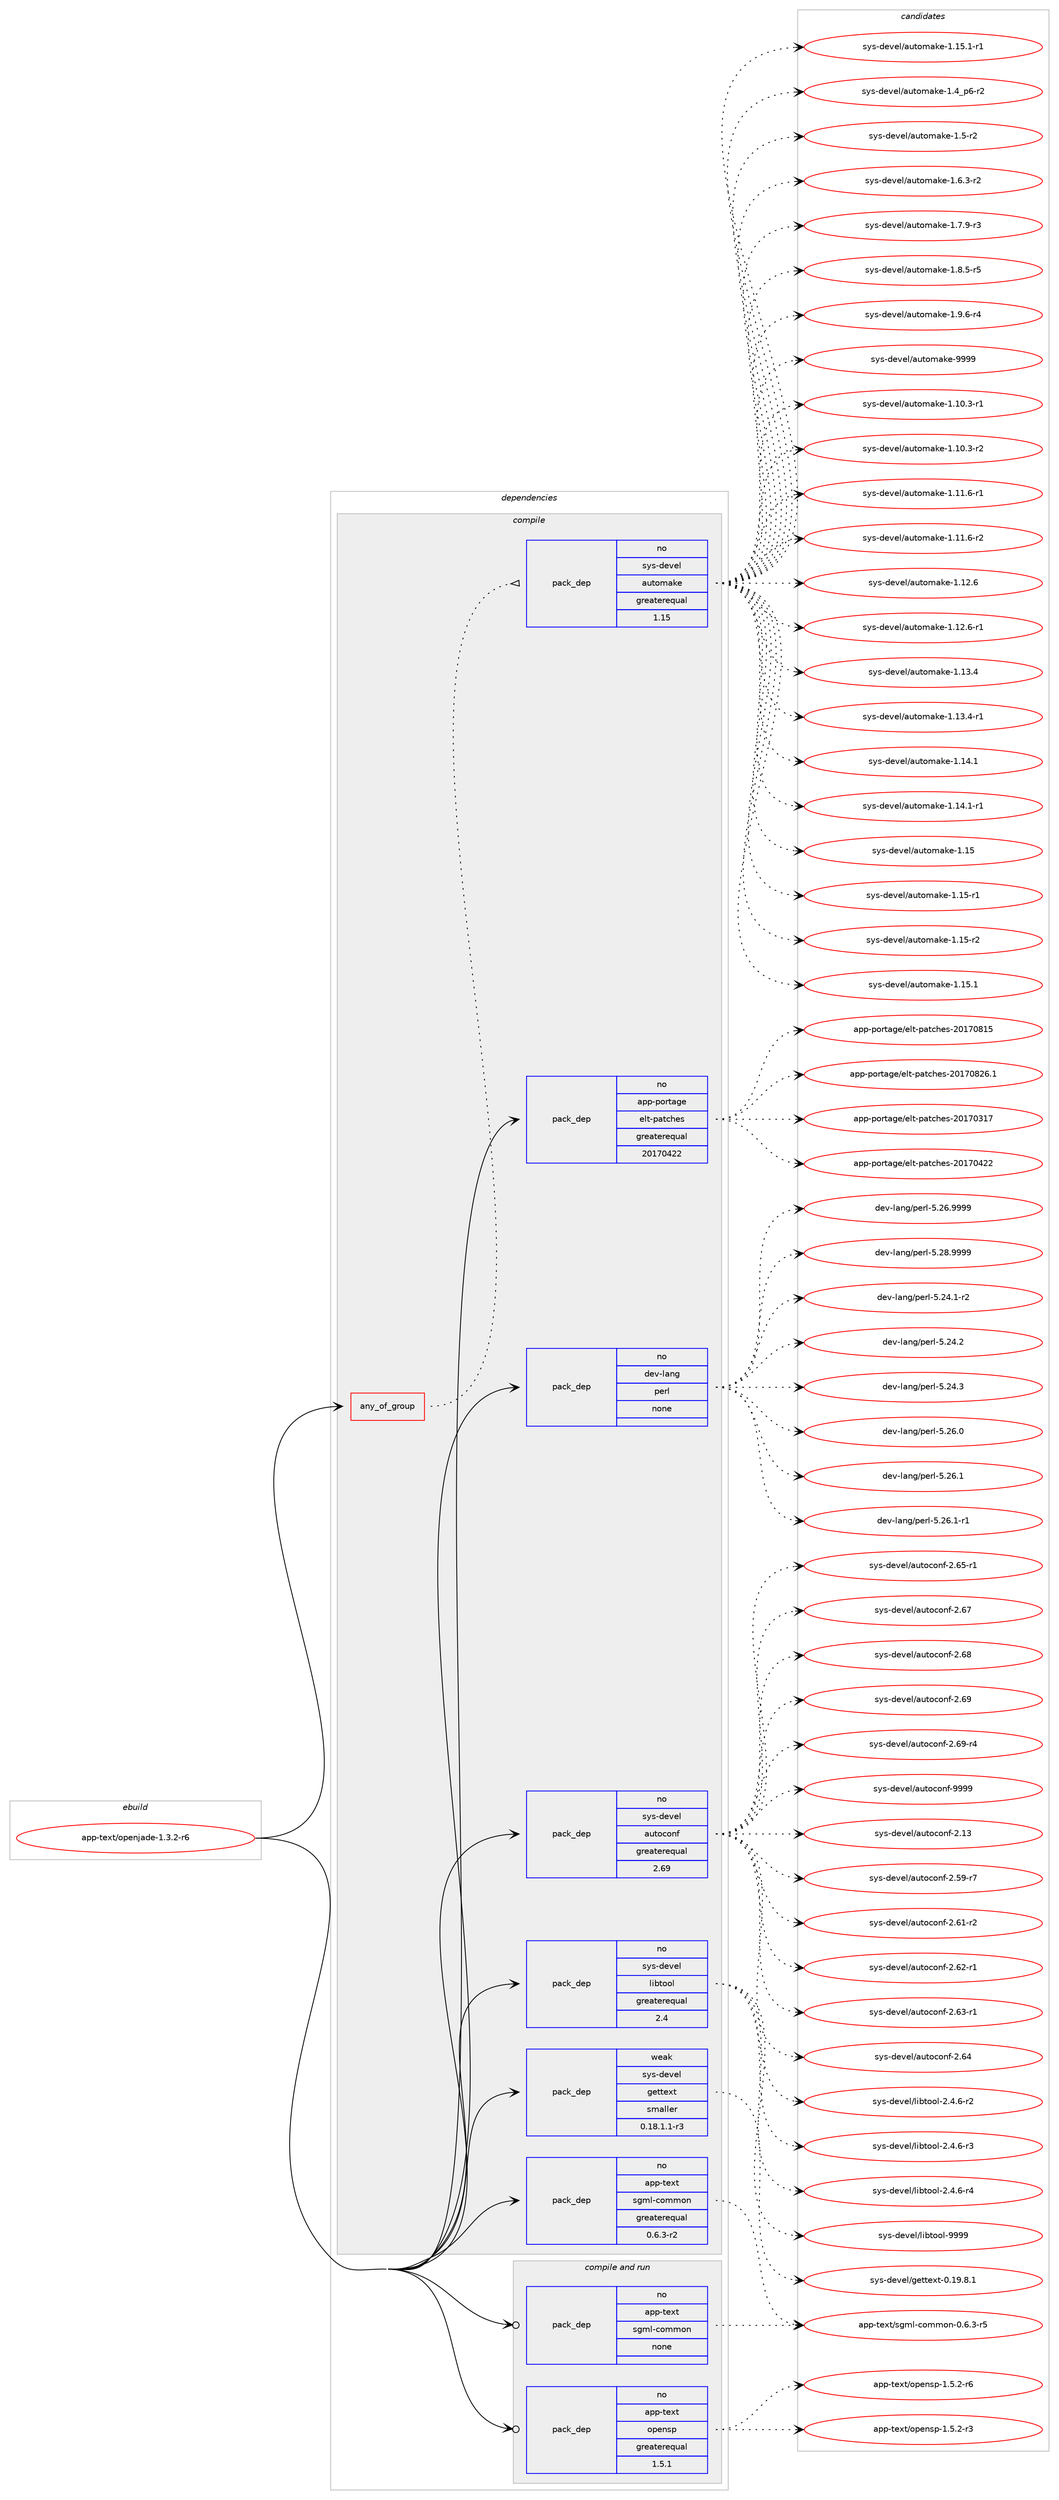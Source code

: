 digraph prolog {

# *************
# Graph options
# *************

newrank=true;
concentrate=true;
compound=true;
graph [rankdir=LR,fontname=Helvetica,fontsize=10,ranksep=1.5];#, ranksep=2.5, nodesep=0.2];
edge  [arrowhead=vee];
node  [fontname=Helvetica,fontsize=10];

# **********
# The ebuild
# **********

subgraph cluster_leftcol {
color=gray;
rank=same;
label=<<i>ebuild</i>>;
id [label="app-text/openjade-1.3.2-r6", color=red, width=4, href="../app-text/openjade-1.3.2-r6.svg"];
}

# ****************
# The dependencies
# ****************

subgraph cluster_midcol {
color=gray;
label=<<i>dependencies</i>>;
subgraph cluster_compile {
fillcolor="#eeeeee";
style=filled;
label=<<i>compile</i>>;
subgraph any1069 {
dependency58375 [label=<<TABLE BORDER="0" CELLBORDER="1" CELLSPACING="0" CELLPADDING="4"><TR><TD CELLPADDING="10">any_of_group</TD></TR></TABLE>>, shape=none, color=red];subgraph pack42441 {
dependency58376 [label=<<TABLE BORDER="0" CELLBORDER="1" CELLSPACING="0" CELLPADDING="4" WIDTH="220"><TR><TD ROWSPAN="6" CELLPADDING="30">pack_dep</TD></TR><TR><TD WIDTH="110">no</TD></TR><TR><TD>sys-devel</TD></TR><TR><TD>automake</TD></TR><TR><TD>greaterequal</TD></TR><TR><TD>1.15</TD></TR></TABLE>>, shape=none, color=blue];
}
dependency58375:e -> dependency58376:w [weight=20,style="dotted",arrowhead="oinv"];
}
id:e -> dependency58375:w [weight=20,style="solid",arrowhead="vee"];
subgraph pack42442 {
dependency58377 [label=<<TABLE BORDER="0" CELLBORDER="1" CELLSPACING="0" CELLPADDING="4" WIDTH="220"><TR><TD ROWSPAN="6" CELLPADDING="30">pack_dep</TD></TR><TR><TD WIDTH="110">no</TD></TR><TR><TD>app-portage</TD></TR><TR><TD>elt-patches</TD></TR><TR><TD>greaterequal</TD></TR><TR><TD>20170422</TD></TR></TABLE>>, shape=none, color=blue];
}
id:e -> dependency58377:w [weight=20,style="solid",arrowhead="vee"];
subgraph pack42443 {
dependency58378 [label=<<TABLE BORDER="0" CELLBORDER="1" CELLSPACING="0" CELLPADDING="4" WIDTH="220"><TR><TD ROWSPAN="6" CELLPADDING="30">pack_dep</TD></TR><TR><TD WIDTH="110">no</TD></TR><TR><TD>app-text</TD></TR><TR><TD>sgml-common</TD></TR><TR><TD>greaterequal</TD></TR><TR><TD>0.6.3-r2</TD></TR></TABLE>>, shape=none, color=blue];
}
id:e -> dependency58378:w [weight=20,style="solid",arrowhead="vee"];
subgraph pack42444 {
dependency58379 [label=<<TABLE BORDER="0" CELLBORDER="1" CELLSPACING="0" CELLPADDING="4" WIDTH="220"><TR><TD ROWSPAN="6" CELLPADDING="30">pack_dep</TD></TR><TR><TD WIDTH="110">no</TD></TR><TR><TD>dev-lang</TD></TR><TR><TD>perl</TD></TR><TR><TD>none</TD></TR><TR><TD></TD></TR></TABLE>>, shape=none, color=blue];
}
id:e -> dependency58379:w [weight=20,style="solid",arrowhead="vee"];
subgraph pack42445 {
dependency58380 [label=<<TABLE BORDER="0" CELLBORDER="1" CELLSPACING="0" CELLPADDING="4" WIDTH="220"><TR><TD ROWSPAN="6" CELLPADDING="30">pack_dep</TD></TR><TR><TD WIDTH="110">no</TD></TR><TR><TD>sys-devel</TD></TR><TR><TD>autoconf</TD></TR><TR><TD>greaterequal</TD></TR><TR><TD>2.69</TD></TR></TABLE>>, shape=none, color=blue];
}
id:e -> dependency58380:w [weight=20,style="solid",arrowhead="vee"];
subgraph pack42446 {
dependency58381 [label=<<TABLE BORDER="0" CELLBORDER="1" CELLSPACING="0" CELLPADDING="4" WIDTH="220"><TR><TD ROWSPAN="6" CELLPADDING="30">pack_dep</TD></TR><TR><TD WIDTH="110">no</TD></TR><TR><TD>sys-devel</TD></TR><TR><TD>libtool</TD></TR><TR><TD>greaterequal</TD></TR><TR><TD>2.4</TD></TR></TABLE>>, shape=none, color=blue];
}
id:e -> dependency58381:w [weight=20,style="solid",arrowhead="vee"];
subgraph pack42447 {
dependency58382 [label=<<TABLE BORDER="0" CELLBORDER="1" CELLSPACING="0" CELLPADDING="4" WIDTH="220"><TR><TD ROWSPAN="6" CELLPADDING="30">pack_dep</TD></TR><TR><TD WIDTH="110">weak</TD></TR><TR><TD>sys-devel</TD></TR><TR><TD>gettext</TD></TR><TR><TD>smaller</TD></TR><TR><TD>0.18.1.1-r3</TD></TR></TABLE>>, shape=none, color=blue];
}
id:e -> dependency58382:w [weight=20,style="solid",arrowhead="vee"];
}
subgraph cluster_compileandrun {
fillcolor="#eeeeee";
style=filled;
label=<<i>compile and run</i>>;
subgraph pack42448 {
dependency58383 [label=<<TABLE BORDER="0" CELLBORDER="1" CELLSPACING="0" CELLPADDING="4" WIDTH="220"><TR><TD ROWSPAN="6" CELLPADDING="30">pack_dep</TD></TR><TR><TD WIDTH="110">no</TD></TR><TR><TD>app-text</TD></TR><TR><TD>opensp</TD></TR><TR><TD>greaterequal</TD></TR><TR><TD>1.5.1</TD></TR></TABLE>>, shape=none, color=blue];
}
id:e -> dependency58383:w [weight=20,style="solid",arrowhead="odotvee"];
subgraph pack42449 {
dependency58384 [label=<<TABLE BORDER="0" CELLBORDER="1" CELLSPACING="0" CELLPADDING="4" WIDTH="220"><TR><TD ROWSPAN="6" CELLPADDING="30">pack_dep</TD></TR><TR><TD WIDTH="110">no</TD></TR><TR><TD>app-text</TD></TR><TR><TD>sgml-common</TD></TR><TR><TD>none</TD></TR><TR><TD></TD></TR></TABLE>>, shape=none, color=blue];
}
id:e -> dependency58384:w [weight=20,style="solid",arrowhead="odotvee"];
}
subgraph cluster_run {
fillcolor="#eeeeee";
style=filled;
label=<<i>run</i>>;
}
}

# **************
# The candidates
# **************

subgraph cluster_choices {
rank=same;
color=gray;
label=<<i>candidates</i>>;

subgraph choice42441 {
color=black;
nodesep=1;
choice11512111545100101118101108479711711611110997107101454946494846514511449 [label="sys-devel/automake-1.10.3-r1", color=red, width=4,href="../sys-devel/automake-1.10.3-r1.svg"];
choice11512111545100101118101108479711711611110997107101454946494846514511450 [label="sys-devel/automake-1.10.3-r2", color=red, width=4,href="../sys-devel/automake-1.10.3-r2.svg"];
choice11512111545100101118101108479711711611110997107101454946494946544511449 [label="sys-devel/automake-1.11.6-r1", color=red, width=4,href="../sys-devel/automake-1.11.6-r1.svg"];
choice11512111545100101118101108479711711611110997107101454946494946544511450 [label="sys-devel/automake-1.11.6-r2", color=red, width=4,href="../sys-devel/automake-1.11.6-r2.svg"];
choice1151211154510010111810110847971171161111099710710145494649504654 [label="sys-devel/automake-1.12.6", color=red, width=4,href="../sys-devel/automake-1.12.6.svg"];
choice11512111545100101118101108479711711611110997107101454946495046544511449 [label="sys-devel/automake-1.12.6-r1", color=red, width=4,href="../sys-devel/automake-1.12.6-r1.svg"];
choice1151211154510010111810110847971171161111099710710145494649514652 [label="sys-devel/automake-1.13.4", color=red, width=4,href="../sys-devel/automake-1.13.4.svg"];
choice11512111545100101118101108479711711611110997107101454946495146524511449 [label="sys-devel/automake-1.13.4-r1", color=red, width=4,href="../sys-devel/automake-1.13.4-r1.svg"];
choice1151211154510010111810110847971171161111099710710145494649524649 [label="sys-devel/automake-1.14.1", color=red, width=4,href="../sys-devel/automake-1.14.1.svg"];
choice11512111545100101118101108479711711611110997107101454946495246494511449 [label="sys-devel/automake-1.14.1-r1", color=red, width=4,href="../sys-devel/automake-1.14.1-r1.svg"];
choice115121115451001011181011084797117116111109971071014549464953 [label="sys-devel/automake-1.15", color=red, width=4,href="../sys-devel/automake-1.15.svg"];
choice1151211154510010111810110847971171161111099710710145494649534511449 [label="sys-devel/automake-1.15-r1", color=red, width=4,href="../sys-devel/automake-1.15-r1.svg"];
choice1151211154510010111810110847971171161111099710710145494649534511450 [label="sys-devel/automake-1.15-r2", color=red, width=4,href="../sys-devel/automake-1.15-r2.svg"];
choice1151211154510010111810110847971171161111099710710145494649534649 [label="sys-devel/automake-1.15.1", color=red, width=4,href="../sys-devel/automake-1.15.1.svg"];
choice11512111545100101118101108479711711611110997107101454946495346494511449 [label="sys-devel/automake-1.15.1-r1", color=red, width=4,href="../sys-devel/automake-1.15.1-r1.svg"];
choice115121115451001011181011084797117116111109971071014549465295112544511450 [label="sys-devel/automake-1.4_p6-r2", color=red, width=4,href="../sys-devel/automake-1.4_p6-r2.svg"];
choice11512111545100101118101108479711711611110997107101454946534511450 [label="sys-devel/automake-1.5-r2", color=red, width=4,href="../sys-devel/automake-1.5-r2.svg"];
choice115121115451001011181011084797117116111109971071014549465446514511450 [label="sys-devel/automake-1.6.3-r2", color=red, width=4,href="../sys-devel/automake-1.6.3-r2.svg"];
choice115121115451001011181011084797117116111109971071014549465546574511451 [label="sys-devel/automake-1.7.9-r3", color=red, width=4,href="../sys-devel/automake-1.7.9-r3.svg"];
choice115121115451001011181011084797117116111109971071014549465646534511453 [label="sys-devel/automake-1.8.5-r5", color=red, width=4,href="../sys-devel/automake-1.8.5-r5.svg"];
choice115121115451001011181011084797117116111109971071014549465746544511452 [label="sys-devel/automake-1.9.6-r4", color=red, width=4,href="../sys-devel/automake-1.9.6-r4.svg"];
choice115121115451001011181011084797117116111109971071014557575757 [label="sys-devel/automake-9999", color=red, width=4,href="../sys-devel/automake-9999.svg"];
dependency58376:e -> choice11512111545100101118101108479711711611110997107101454946494846514511449:w [style=dotted,weight="100"];
dependency58376:e -> choice11512111545100101118101108479711711611110997107101454946494846514511450:w [style=dotted,weight="100"];
dependency58376:e -> choice11512111545100101118101108479711711611110997107101454946494946544511449:w [style=dotted,weight="100"];
dependency58376:e -> choice11512111545100101118101108479711711611110997107101454946494946544511450:w [style=dotted,weight="100"];
dependency58376:e -> choice1151211154510010111810110847971171161111099710710145494649504654:w [style=dotted,weight="100"];
dependency58376:e -> choice11512111545100101118101108479711711611110997107101454946495046544511449:w [style=dotted,weight="100"];
dependency58376:e -> choice1151211154510010111810110847971171161111099710710145494649514652:w [style=dotted,weight="100"];
dependency58376:e -> choice11512111545100101118101108479711711611110997107101454946495146524511449:w [style=dotted,weight="100"];
dependency58376:e -> choice1151211154510010111810110847971171161111099710710145494649524649:w [style=dotted,weight="100"];
dependency58376:e -> choice11512111545100101118101108479711711611110997107101454946495246494511449:w [style=dotted,weight="100"];
dependency58376:e -> choice115121115451001011181011084797117116111109971071014549464953:w [style=dotted,weight="100"];
dependency58376:e -> choice1151211154510010111810110847971171161111099710710145494649534511449:w [style=dotted,weight="100"];
dependency58376:e -> choice1151211154510010111810110847971171161111099710710145494649534511450:w [style=dotted,weight="100"];
dependency58376:e -> choice1151211154510010111810110847971171161111099710710145494649534649:w [style=dotted,weight="100"];
dependency58376:e -> choice11512111545100101118101108479711711611110997107101454946495346494511449:w [style=dotted,weight="100"];
dependency58376:e -> choice115121115451001011181011084797117116111109971071014549465295112544511450:w [style=dotted,weight="100"];
dependency58376:e -> choice11512111545100101118101108479711711611110997107101454946534511450:w [style=dotted,weight="100"];
dependency58376:e -> choice115121115451001011181011084797117116111109971071014549465446514511450:w [style=dotted,weight="100"];
dependency58376:e -> choice115121115451001011181011084797117116111109971071014549465546574511451:w [style=dotted,weight="100"];
dependency58376:e -> choice115121115451001011181011084797117116111109971071014549465646534511453:w [style=dotted,weight="100"];
dependency58376:e -> choice115121115451001011181011084797117116111109971071014549465746544511452:w [style=dotted,weight="100"];
dependency58376:e -> choice115121115451001011181011084797117116111109971071014557575757:w [style=dotted,weight="100"];
}
subgraph choice42442 {
color=black;
nodesep=1;
choice97112112451121111141169710310147101108116451129711699104101115455048495548514955 [label="app-portage/elt-patches-20170317", color=red, width=4,href="../app-portage/elt-patches-20170317.svg"];
choice97112112451121111141169710310147101108116451129711699104101115455048495548525050 [label="app-portage/elt-patches-20170422", color=red, width=4,href="../app-portage/elt-patches-20170422.svg"];
choice97112112451121111141169710310147101108116451129711699104101115455048495548564953 [label="app-portage/elt-patches-20170815", color=red, width=4,href="../app-portage/elt-patches-20170815.svg"];
choice971121124511211111411697103101471011081164511297116991041011154550484955485650544649 [label="app-portage/elt-patches-20170826.1", color=red, width=4,href="../app-portage/elt-patches-20170826.1.svg"];
dependency58377:e -> choice97112112451121111141169710310147101108116451129711699104101115455048495548514955:w [style=dotted,weight="100"];
dependency58377:e -> choice97112112451121111141169710310147101108116451129711699104101115455048495548525050:w [style=dotted,weight="100"];
dependency58377:e -> choice97112112451121111141169710310147101108116451129711699104101115455048495548564953:w [style=dotted,weight="100"];
dependency58377:e -> choice971121124511211111411697103101471011081164511297116991041011154550484955485650544649:w [style=dotted,weight="100"];
}
subgraph choice42443 {
color=black;
nodesep=1;
choice97112112451161011201164711510310910845991111091091111104548465446514511453 [label="app-text/sgml-common-0.6.3-r5", color=red, width=4,href="../app-text/sgml-common-0.6.3-r5.svg"];
dependency58378:e -> choice97112112451161011201164711510310910845991111091091111104548465446514511453:w [style=dotted,weight="100"];
}
subgraph choice42444 {
color=black;
nodesep=1;
choice100101118451089711010347112101114108455346505246494511450 [label="dev-lang/perl-5.24.1-r2", color=red, width=4,href="../dev-lang/perl-5.24.1-r2.svg"];
choice10010111845108971101034711210111410845534650524650 [label="dev-lang/perl-5.24.2", color=red, width=4,href="../dev-lang/perl-5.24.2.svg"];
choice10010111845108971101034711210111410845534650524651 [label="dev-lang/perl-5.24.3", color=red, width=4,href="../dev-lang/perl-5.24.3.svg"];
choice10010111845108971101034711210111410845534650544648 [label="dev-lang/perl-5.26.0", color=red, width=4,href="../dev-lang/perl-5.26.0.svg"];
choice10010111845108971101034711210111410845534650544649 [label="dev-lang/perl-5.26.1", color=red, width=4,href="../dev-lang/perl-5.26.1.svg"];
choice100101118451089711010347112101114108455346505446494511449 [label="dev-lang/perl-5.26.1-r1", color=red, width=4,href="../dev-lang/perl-5.26.1-r1.svg"];
choice10010111845108971101034711210111410845534650544657575757 [label="dev-lang/perl-5.26.9999", color=red, width=4,href="../dev-lang/perl-5.26.9999.svg"];
choice10010111845108971101034711210111410845534650564657575757 [label="dev-lang/perl-5.28.9999", color=red, width=4,href="../dev-lang/perl-5.28.9999.svg"];
dependency58379:e -> choice100101118451089711010347112101114108455346505246494511450:w [style=dotted,weight="100"];
dependency58379:e -> choice10010111845108971101034711210111410845534650524650:w [style=dotted,weight="100"];
dependency58379:e -> choice10010111845108971101034711210111410845534650524651:w [style=dotted,weight="100"];
dependency58379:e -> choice10010111845108971101034711210111410845534650544648:w [style=dotted,weight="100"];
dependency58379:e -> choice10010111845108971101034711210111410845534650544649:w [style=dotted,weight="100"];
dependency58379:e -> choice100101118451089711010347112101114108455346505446494511449:w [style=dotted,weight="100"];
dependency58379:e -> choice10010111845108971101034711210111410845534650544657575757:w [style=dotted,weight="100"];
dependency58379:e -> choice10010111845108971101034711210111410845534650564657575757:w [style=dotted,weight="100"];
}
subgraph choice42445 {
color=black;
nodesep=1;
choice115121115451001011181011084797117116111991111101024550464951 [label="sys-devel/autoconf-2.13", color=red, width=4,href="../sys-devel/autoconf-2.13.svg"];
choice1151211154510010111810110847971171161119911111010245504653574511455 [label="sys-devel/autoconf-2.59-r7", color=red, width=4,href="../sys-devel/autoconf-2.59-r7.svg"];
choice1151211154510010111810110847971171161119911111010245504654494511450 [label="sys-devel/autoconf-2.61-r2", color=red, width=4,href="../sys-devel/autoconf-2.61-r2.svg"];
choice1151211154510010111810110847971171161119911111010245504654504511449 [label="sys-devel/autoconf-2.62-r1", color=red, width=4,href="../sys-devel/autoconf-2.62-r1.svg"];
choice1151211154510010111810110847971171161119911111010245504654514511449 [label="sys-devel/autoconf-2.63-r1", color=red, width=4,href="../sys-devel/autoconf-2.63-r1.svg"];
choice115121115451001011181011084797117116111991111101024550465452 [label="sys-devel/autoconf-2.64", color=red, width=4,href="../sys-devel/autoconf-2.64.svg"];
choice1151211154510010111810110847971171161119911111010245504654534511449 [label="sys-devel/autoconf-2.65-r1", color=red, width=4,href="../sys-devel/autoconf-2.65-r1.svg"];
choice115121115451001011181011084797117116111991111101024550465455 [label="sys-devel/autoconf-2.67", color=red, width=4,href="../sys-devel/autoconf-2.67.svg"];
choice115121115451001011181011084797117116111991111101024550465456 [label="sys-devel/autoconf-2.68", color=red, width=4,href="../sys-devel/autoconf-2.68.svg"];
choice115121115451001011181011084797117116111991111101024550465457 [label="sys-devel/autoconf-2.69", color=red, width=4,href="../sys-devel/autoconf-2.69.svg"];
choice1151211154510010111810110847971171161119911111010245504654574511452 [label="sys-devel/autoconf-2.69-r4", color=red, width=4,href="../sys-devel/autoconf-2.69-r4.svg"];
choice115121115451001011181011084797117116111991111101024557575757 [label="sys-devel/autoconf-9999", color=red, width=4,href="../sys-devel/autoconf-9999.svg"];
dependency58380:e -> choice115121115451001011181011084797117116111991111101024550464951:w [style=dotted,weight="100"];
dependency58380:e -> choice1151211154510010111810110847971171161119911111010245504653574511455:w [style=dotted,weight="100"];
dependency58380:e -> choice1151211154510010111810110847971171161119911111010245504654494511450:w [style=dotted,weight="100"];
dependency58380:e -> choice1151211154510010111810110847971171161119911111010245504654504511449:w [style=dotted,weight="100"];
dependency58380:e -> choice1151211154510010111810110847971171161119911111010245504654514511449:w [style=dotted,weight="100"];
dependency58380:e -> choice115121115451001011181011084797117116111991111101024550465452:w [style=dotted,weight="100"];
dependency58380:e -> choice1151211154510010111810110847971171161119911111010245504654534511449:w [style=dotted,weight="100"];
dependency58380:e -> choice115121115451001011181011084797117116111991111101024550465455:w [style=dotted,weight="100"];
dependency58380:e -> choice115121115451001011181011084797117116111991111101024550465456:w [style=dotted,weight="100"];
dependency58380:e -> choice115121115451001011181011084797117116111991111101024550465457:w [style=dotted,weight="100"];
dependency58380:e -> choice1151211154510010111810110847971171161119911111010245504654574511452:w [style=dotted,weight="100"];
dependency58380:e -> choice115121115451001011181011084797117116111991111101024557575757:w [style=dotted,weight="100"];
}
subgraph choice42446 {
color=black;
nodesep=1;
choice1151211154510010111810110847108105981161111111084550465246544511450 [label="sys-devel/libtool-2.4.6-r2", color=red, width=4,href="../sys-devel/libtool-2.4.6-r2.svg"];
choice1151211154510010111810110847108105981161111111084550465246544511451 [label="sys-devel/libtool-2.4.6-r3", color=red, width=4,href="../sys-devel/libtool-2.4.6-r3.svg"];
choice1151211154510010111810110847108105981161111111084550465246544511452 [label="sys-devel/libtool-2.4.6-r4", color=red, width=4,href="../sys-devel/libtool-2.4.6-r4.svg"];
choice1151211154510010111810110847108105981161111111084557575757 [label="sys-devel/libtool-9999", color=red, width=4,href="../sys-devel/libtool-9999.svg"];
dependency58381:e -> choice1151211154510010111810110847108105981161111111084550465246544511450:w [style=dotted,weight="100"];
dependency58381:e -> choice1151211154510010111810110847108105981161111111084550465246544511451:w [style=dotted,weight="100"];
dependency58381:e -> choice1151211154510010111810110847108105981161111111084550465246544511452:w [style=dotted,weight="100"];
dependency58381:e -> choice1151211154510010111810110847108105981161111111084557575757:w [style=dotted,weight="100"];
}
subgraph choice42447 {
color=black;
nodesep=1;
choice1151211154510010111810110847103101116116101120116454846495746564649 [label="sys-devel/gettext-0.19.8.1", color=red, width=4,href="../sys-devel/gettext-0.19.8.1.svg"];
dependency58382:e -> choice1151211154510010111810110847103101116116101120116454846495746564649:w [style=dotted,weight="100"];
}
subgraph choice42448 {
color=black;
nodesep=1;
choice9711211245116101120116471111121011101151124549465346504511451 [label="app-text/opensp-1.5.2-r3", color=red, width=4,href="../app-text/opensp-1.5.2-r3.svg"];
choice9711211245116101120116471111121011101151124549465346504511454 [label="app-text/opensp-1.5.2-r6", color=red, width=4,href="../app-text/opensp-1.5.2-r6.svg"];
dependency58383:e -> choice9711211245116101120116471111121011101151124549465346504511451:w [style=dotted,weight="100"];
dependency58383:e -> choice9711211245116101120116471111121011101151124549465346504511454:w [style=dotted,weight="100"];
}
subgraph choice42449 {
color=black;
nodesep=1;
choice97112112451161011201164711510310910845991111091091111104548465446514511453 [label="app-text/sgml-common-0.6.3-r5", color=red, width=4,href="../app-text/sgml-common-0.6.3-r5.svg"];
dependency58384:e -> choice97112112451161011201164711510310910845991111091091111104548465446514511453:w [style=dotted,weight="100"];
}
}

}
